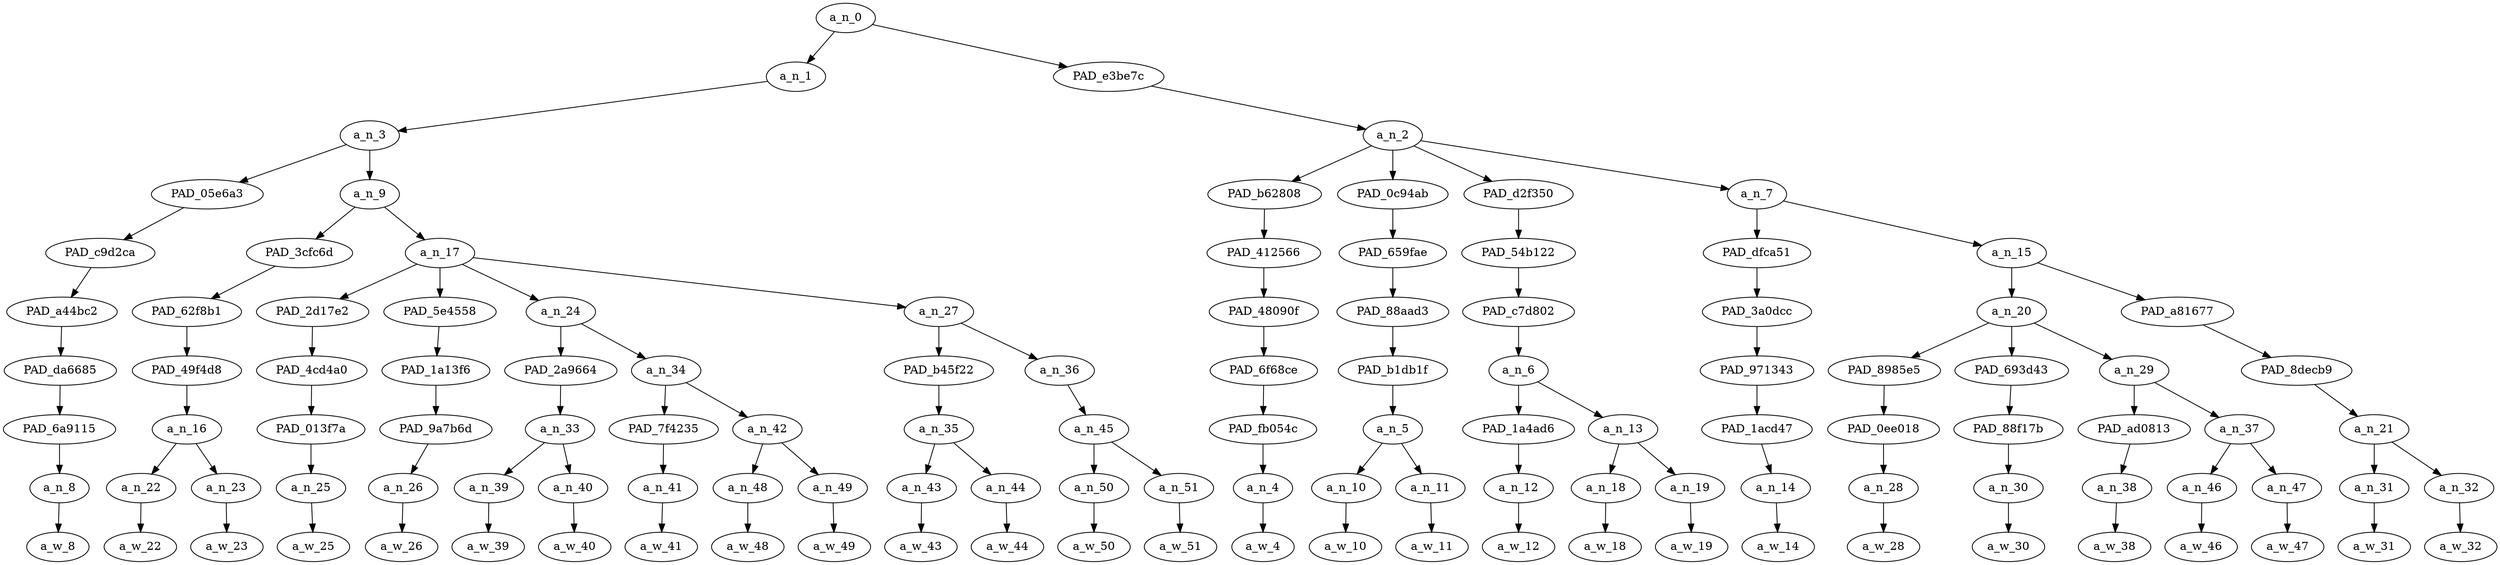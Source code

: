 strict digraph "" {
	a_n_0	[div_dir=1,
		index=0,
		level=9,
		pos="9.928385416666666,9!",
		text_span="[0, 1, 2, 3, 4, 5, 6, 7, 8, 9, 10, 11, 12, 13, 14, 15, 16, 17, 18, 19, 20, 21, 22, 23, 24, 25, 26, 27]",
		value=1.00000000];
	a_n_1	[div_dir=1,
		index=0,
		level=8,
		pos="2.4453125,8!",
		text_span="[0, 1, 2, 3, 4, 5, 6, 7, 8, 9, 10, 11, 12, 13]",
		value=0.48031154];
	a_n_0 -> a_n_1;
	PAD_e3be7c	[div_dir=1,
		index=1,
		level=8,
		pos="17.411458333333332,8!",
		text_span="[14, 15, 16, 17, 18, 19, 20, 21, 22, 23, 24, 25, 26, 27]",
		value=0.51877730];
	a_n_0 -> PAD_e3be7c;
	a_n_3	[div_dir=1,
		index=0,
		level=7,
		pos="2.4453125,7!",
		text_span="[0, 1, 2, 3, 4, 5, 6, 7, 8, 9, 10, 11, 12, 13]",
		value=0.47972824];
	a_n_1 -> a_n_3;
	PAD_05e6a3	[div_dir=1,
		index=0,
		level=6,
		pos="0.0,6!",
		text_span="[0]",
		value=0.04585034];
	a_n_3 -> PAD_05e6a3;
	a_n_9	[div_dir=1,
		index=1,
		level=6,
		pos="4.890625,6!",
		text_span="[1, 2, 3, 4, 5, 6, 7, 8, 9, 10, 11, 12, 13]",
		value=0.43329460];
	a_n_3 -> a_n_9;
	PAD_c9d2ca	[div_dir=1,
		index=0,
		level=5,
		pos="0.0,5!",
		text_span="[0]",
		value=0.04585034];
	PAD_05e6a3 -> PAD_c9d2ca;
	PAD_a44bc2	[div_dir=1,
		index=0,
		level=4,
		pos="0.0,4!",
		text_span="[0]",
		value=0.04585034];
	PAD_c9d2ca -> PAD_a44bc2;
	PAD_da6685	[div_dir=1,
		index=0,
		level=3,
		pos="0.0,3!",
		text_span="[0]",
		value=0.04585034];
	PAD_a44bc2 -> PAD_da6685;
	PAD_6a9115	[div_dir=1,
		index=0,
		level=2,
		pos="0.0,2!",
		text_span="[0]",
		value=0.04585034];
	PAD_da6685 -> PAD_6a9115;
	a_n_8	[div_dir=1,
		index=0,
		level=1,
		pos="0.0,1!",
		text_span="[0]",
		value=0.04585034];
	PAD_6a9115 -> a_n_8;
	a_w_8	[div_dir=0,
		index=0,
		level=0,
		pos="0,0!",
		text_span="[0]",
		value=join];
	a_n_8 -> a_w_8;
	PAD_3cfc6d	[div_dir=1,
		index=1,
		level=5,
		pos="1.5,5!",
		text_span="[1, 2]",
		value=0.06225052];
	a_n_9 -> PAD_3cfc6d;
	a_n_17	[div_dir=1,
		index=2,
		level=5,
		pos="8.28125,5!",
		text_span="[3, 4, 5, 6, 7, 8, 9, 10, 11, 12, 13]",
		value=0.37053541];
	a_n_9 -> a_n_17;
	PAD_62f8b1	[div_dir=1,
		index=1,
		level=4,
		pos="1.5,4!",
		text_span="[1, 2]",
		value=0.06225052];
	PAD_3cfc6d -> PAD_62f8b1;
	PAD_49f4d8	[div_dir=1,
		index=1,
		level=3,
		pos="1.5,3!",
		text_span="[1, 2]",
		value=0.06225052];
	PAD_62f8b1 -> PAD_49f4d8;
	a_n_16	[div_dir=1,
		index=1,
		level=2,
		pos="1.5,2!",
		text_span="[1, 2]",
		value=0.06225052];
	PAD_49f4d8 -> a_n_16;
	a_n_22	[div_dir=-1,
		index=1,
		level=1,
		pos="1.0,1!",
		text_span="[1]",
		value=0.02648941];
	a_n_16 -> a_n_22;
	a_n_23	[div_dir=1,
		index=2,
		level=1,
		pos="2.0,1!",
		text_span="[2]",
		value=0.03555081];
	a_n_16 -> a_n_23;
	a_w_22	[div_dir=0,
		index=1,
		level=0,
		pos="1,0!",
		text_span="[1]",
		value=the];
	a_n_22 -> a_w_22;
	a_w_23	[div_dir=0,
		index=2,
		level=0,
		pos="2,0!",
		text_span="[2]",
		value=army];
	a_n_23 -> a_w_23;
	PAD_2d17e2	[div_dir=1,
		index=3,
		level=4,
		pos="8.0,4!",
		text_span="[8]",
		value=0.01830805];
	a_n_17 -> PAD_2d17e2;
	PAD_5e4558	[div_dir=-1,
		index=4,
		level=4,
		pos="9.0,4!",
		text_span="[9]",
		value=0.01876625];
	a_n_17 -> PAD_5e4558;
	a_n_24	[div_dir=1,
		index=2,
		level=4,
		pos="4.625,4!",
		text_span="[3, 4, 5, 6, 7]",
		value=0.15540905];
	a_n_17 -> a_n_24;
	a_n_27	[div_dir=1,
		index=5,
		level=4,
		pos="11.5,4!",
		text_span="[10, 11, 12, 13]",
		value=0.17758744];
	a_n_17 -> a_n_27;
	PAD_4cd4a0	[div_dir=1,
		index=4,
		level=3,
		pos="8.0,3!",
		text_span="[8]",
		value=0.01830805];
	PAD_2d17e2 -> PAD_4cd4a0;
	PAD_013f7a	[div_dir=1,
		index=5,
		level=2,
		pos="8.0,2!",
		text_span="[8]",
		value=0.01830805];
	PAD_4cd4a0 -> PAD_013f7a;
	a_n_25	[div_dir=1,
		index=8,
		level=1,
		pos="8.0,1!",
		text_span="[8]",
		value=0.01830805];
	PAD_013f7a -> a_n_25;
	a_w_25	[div_dir=0,
		index=8,
		level=0,
		pos="8,0!",
		text_span="[8]",
		value=and];
	a_n_25 -> a_w_25;
	PAD_1a13f6	[div_dir=-1,
		index=5,
		level=3,
		pos="9.0,3!",
		text_span="[9]",
		value=0.01876625];
	PAD_5e4558 -> PAD_1a13f6;
	PAD_9a7b6d	[div_dir=-1,
		index=6,
		level=2,
		pos="9.0,2!",
		text_span="[9]",
		value=0.01876625];
	PAD_1a13f6 -> PAD_9a7b6d;
	a_n_26	[div_dir=-1,
		index=9,
		level=1,
		pos="9.0,1!",
		text_span="[9]",
		value=0.01876625];
	PAD_9a7b6d -> a_n_26;
	a_w_26	[div_dir=0,
		index=9,
		level=0,
		pos="9,0!",
		text_span="[9]",
		value=not];
	a_n_26 -> a_w_26;
	PAD_2a9664	[div_dir=1,
		index=2,
		level=3,
		pos="3.5,3!",
		text_span="[3, 4]",
		value=0.08020279];
	a_n_24 -> PAD_2a9664;
	a_n_34	[div_dir=1,
		index=3,
		level=3,
		pos="5.75,3!",
		text_span="[5, 6, 7]",
		value=0.07487869];
	a_n_24 -> a_n_34;
	a_n_33	[div_dir=1,
		index=2,
		level=2,
		pos="3.5,2!",
		text_span="[3, 4]",
		value=0.08020279];
	PAD_2a9664 -> a_n_33;
	a_n_39	[div_dir=1,
		index=3,
		level=1,
		pos="3.0,1!",
		text_span="[3]",
		value=0.03223991];
	a_n_33 -> a_n_39;
	a_n_40	[div_dir=1,
		index=4,
		level=1,
		pos="4.0,1!",
		text_span="[4]",
		value=0.04778441];
	a_n_33 -> a_n_40;
	a_w_39	[div_dir=0,
		index=3,
		level=0,
		pos="3,0!",
		text_span="[3]",
		value=andrew];
	a_n_39 -> a_w_39;
	a_w_40	[div_dir=0,
		index=4,
		level=0,
		pos="4,0!",
		text_span="[4]",
		value=torba];
	a_n_40 -> a_w_40;
	PAD_7f4235	[div_dir=1,
		index=3,
		level=2,
		pos="5.0,2!",
		text_span="[5]",
		value=0.02717787];
	a_n_34 -> PAD_7f4235;
	a_n_42	[div_dir=1,
		index=4,
		level=2,
		pos="6.5,2!",
		text_span="[6, 7]",
		value=0.04741544];
	a_n_34 -> a_n_42;
	a_n_41	[div_dir=1,
		index=5,
		level=1,
		pos="5.0,1!",
		text_span="[5]",
		value=0.02717787];
	PAD_7f4235 -> a_n_41;
	a_w_41	[div_dir=0,
		index=5,
		level=0,
		pos="5,0!",
		text_span="[5]",
		value=serve];
	a_n_41 -> a_w_41;
	a_n_48	[div_dir=1,
		index=6,
		level=1,
		pos="6.0,1!",
		text_span="[6]",
		value=0.02227485];
	a_n_42 -> a_n_48;
	a_n_49	[div_dir=1,
		index=7,
		level=1,
		pos="7.0,1!",
		text_span="[7]",
		value=0.02493634];
	a_n_42 -> a_n_49;
	a_w_48	[div_dir=0,
		index=6,
		level=0,
		pos="6,0!",
		text_span="[6]",
		value=your];
	a_n_48 -> a_w_48;
	a_w_49	[div_dir=0,
		index=7,
		level=0,
		pos="7,0!",
		text_span="[7]",
		value=country];
	a_n_49 -> a_w_49;
	PAD_b45f22	[div_dir=1,
		index=6,
		level=3,
		pos="10.5,3!",
		text_span="[10, 11]",
		value=0.05336374];
	a_n_27 -> PAD_b45f22;
	a_n_36	[div_dir=1,
		index=7,
		level=3,
		pos="12.5,3!",
		text_span="[12, 13]",
		value=0.12386320];
	a_n_27 -> a_n_36;
	a_n_35	[div_dir=1,
		index=7,
		level=2,
		pos="10.5,2!",
		text_span="[10, 11]",
		value=0.05336374];
	PAD_b45f22 -> a_n_35;
	a_n_43	[div_dir=1,
		index=10,
		level=1,
		pos="10.0,1!",
		text_span="[10]",
		value=0.02996106];
	a_n_35 -> a_n_43;
	a_n_44	[div_dir=1,
		index=11,
		level=1,
		pos="11.0,1!",
		text_span="[11]",
		value=0.02323033];
	a_n_35 -> a_n_44;
	a_w_43	[div_dir=0,
		index=10,
		level=0,
		pos="10,0!",
		text_span="[10]",
		value=jew];
	a_n_43 -> a_w_43;
	a_w_44	[div_dir=0,
		index=11,
		level=0,
		pos="11,0!",
		text_span="[11]",
		value=masters];
	a_n_44 -> a_w_44;
	a_n_45	[div_dir=1,
		index=8,
		level=2,
		pos="12.5,2!",
		text_span="[12, 13]",
		value=0.12354364];
	a_n_36 -> a_n_45;
	a_n_50	[div_dir=1,
		index=12,
		level=1,
		pos="12.0,1!",
		text_span="[12]",
		value=0.02639021];
	a_n_45 -> a_n_50;
	a_n_51	[div_dir=1,
		index=13,
		level=1,
		pos="13.0,1!",
		text_span="[13]",
		value=0.09683387];
	a_n_45 -> a_n_51;
	a_w_50	[div_dir=0,
		index=12,
		level=0,
		pos="12,0!",
		text_span="[12]",
		value=you];
	a_n_50 -> a_w_50;
	a_w_51	[div_dir=0,
		index=13,
		level=0,
		pos="13,0!",
		text_span="[13]",
		value=faggot];
	a_n_51 -> a_w_51;
	a_n_2	[div_dir=1,
		index=1,
		level=7,
		pos="17.411458333333332,7!",
		text_span="[14, 15, 16, 17, 18, 19, 20, 21, 22, 23, 24, 25, 26, 27]",
		value=0.51877730];
	PAD_e3be7c -> a_n_2;
	PAD_b62808	[div_dir=1,
		index=2,
		level=6,
		pos="14.0,6!",
		text_span="[14]",
		value=0.03350796];
	a_n_2 -> PAD_b62808;
	PAD_0c94ab	[div_dir=1,
		index=3,
		level=6,
		pos="15.5,6!",
		text_span="[15, 16]",
		value=0.06100999];
	a_n_2 -> PAD_0c94ab;
	PAD_d2f350	[div_dir=1,
		index=4,
		level=6,
		pos="17.75,6!",
		text_span="[17, 18, 19]",
		value=0.07052558];
	a_n_2 -> PAD_d2f350;
	a_n_7	[div_dir=1,
		index=5,
		level=6,
		pos="22.395833333333332,6!",
		text_span="[20, 21, 22, 23, 24, 25, 26, 27]",
		value=0.35302435];
	a_n_2 -> a_n_7;
	PAD_412566	[div_dir=1,
		index=3,
		level=5,
		pos="14.0,5!",
		text_span="[14]",
		value=0.03350796];
	PAD_b62808 -> PAD_412566;
	PAD_48090f	[div_dir=1,
		index=6,
		level=4,
		pos="14.0,4!",
		text_span="[14]",
		value=0.03350796];
	PAD_412566 -> PAD_48090f;
	PAD_6f68ce	[div_dir=1,
		index=8,
		level=3,
		pos="14.0,3!",
		text_span="[14]",
		value=0.03350796];
	PAD_48090f -> PAD_6f68ce;
	PAD_fb054c	[div_dir=1,
		index=9,
		level=2,
		pos="14.0,2!",
		text_span="[14]",
		value=0.03350796];
	PAD_6f68ce -> PAD_fb054c;
	a_n_4	[div_dir=1,
		index=14,
		level=1,
		pos="14.0,1!",
		text_span="[14]",
		value=0.03350796];
	PAD_fb054c -> a_n_4;
	a_w_4	[div_dir=0,
		index=14,
		level=0,
		pos="14,0!",
		text_span="[14]",
		value=defend];
	a_n_4 -> a_w_4;
	PAD_659fae	[div_dir=1,
		index=4,
		level=5,
		pos="15.5,5!",
		text_span="[15, 16]",
		value=0.06100999];
	PAD_0c94ab -> PAD_659fae;
	PAD_88aad3	[div_dir=1,
		index=7,
		level=4,
		pos="15.5,4!",
		text_span="[15, 16]",
		value=0.06100999];
	PAD_659fae -> PAD_88aad3;
	PAD_b1db1f	[div_dir=1,
		index=9,
		level=3,
		pos="15.5,3!",
		text_span="[15, 16]",
		value=0.06100999];
	PAD_88aad3 -> PAD_b1db1f;
	a_n_5	[div_dir=1,
		index=10,
		level=2,
		pos="15.5,2!",
		text_span="[15, 16]",
		value=0.06100999];
	PAD_b1db1f -> a_n_5;
	a_n_10	[div_dir=1,
		index=15,
		level=1,
		pos="15.0,1!",
		text_span="[15]",
		value=0.02757937];
	a_n_5 -> a_n_10;
	a_n_11	[div_dir=1,
		index=16,
		level=1,
		pos="16.0,1!",
		text_span="[16]",
		value=0.03334622];
	a_n_5 -> a_n_11;
	a_w_10	[div_dir=0,
		index=15,
		level=0,
		pos="15,0!",
		text_span="[15]",
		value=free];
	a_n_10 -> a_w_10;
	a_w_11	[div_dir=0,
		index=16,
		level=0,
		pos="16,0!",
		text_span="[16]",
		value=speech];
	a_n_11 -> a_w_11;
	PAD_54b122	[div_dir=1,
		index=5,
		level=5,
		pos="17.75,5!",
		text_span="[17, 18, 19]",
		value=0.07052558];
	PAD_d2f350 -> PAD_54b122;
	PAD_c7d802	[div_dir=1,
		index=8,
		level=4,
		pos="17.75,4!",
		text_span="[17, 18, 19]",
		value=0.07052558];
	PAD_54b122 -> PAD_c7d802;
	a_n_6	[div_dir=1,
		index=10,
		level=3,
		pos="17.75,3!",
		text_span="[17, 18, 19]",
		value=0.07052558];
	PAD_c7d802 -> a_n_6;
	PAD_1a4ad6	[div_dir=1,
		index=11,
		level=2,
		pos="17.0,2!",
		text_span="[17]",
		value=0.02257642];
	a_n_6 -> PAD_1a4ad6;
	a_n_13	[div_dir=1,
		index=12,
		level=2,
		pos="18.5,2!",
		text_span="[18, 19]",
		value=0.04789356];
	a_n_6 -> a_n_13;
	a_n_12	[div_dir=1,
		index=17,
		level=1,
		pos="17.0,1!",
		text_span="[17]",
		value=0.02257642];
	PAD_1a4ad6 -> a_n_12;
	a_w_12	[div_dir=0,
		index=17,
		level=0,
		pos="17,0!",
		text_span="[17]",
		value=with];
	a_n_12 -> a_w_12;
	a_n_18	[div_dir=1,
		index=18,
		level=1,
		pos="18.0,1!",
		text_span="[18]",
		value=0.02287280];
	a_n_13 -> a_n_18;
	a_n_19	[div_dir=1,
		index=19,
		level=1,
		pos="19.0,1!",
		text_span="[19]",
		value=0.02497285];
	a_n_13 -> a_n_19;
	a_w_18	[div_dir=0,
		index=18,
		level=0,
		pos="18,0!",
		text_span="[18]",
		value=your1];
	a_n_18 -> a_w_18;
	a_w_19	[div_dir=0,
		index=19,
		level=0,
		pos="19,0!",
		text_span="[19]",
		value=life];
	a_n_19 -> a_w_19;
	PAD_dfca51	[div_dir=1,
		index=6,
		level=5,
		pos="20.0,5!",
		text_span="[20]",
		value=0.02437384];
	a_n_7 -> PAD_dfca51;
	a_n_15	[div_dir=1,
		index=7,
		level=5,
		pos="24.791666666666664,5!",
		text_span="[21, 22, 23, 24, 25, 26, 27]",
		value=0.32787848];
	a_n_7 -> a_n_15;
	PAD_3a0dcc	[div_dir=1,
		index=9,
		level=4,
		pos="20.0,4!",
		text_span="[20]",
		value=0.02437384];
	PAD_dfca51 -> PAD_3a0dcc;
	PAD_971343	[div_dir=1,
		index=11,
		level=3,
		pos="20.0,3!",
		text_span="[20]",
		value=0.02437384];
	PAD_3a0dcc -> PAD_971343;
	PAD_1acd47	[div_dir=1,
		index=13,
		level=2,
		pos="20.0,2!",
		text_span="[20]",
		value=0.02437384];
	PAD_971343 -> PAD_1acd47;
	a_n_14	[div_dir=1,
		index=20,
		level=1,
		pos="20.0,1!",
		text_span="[20]",
		value=0.02437384];
	PAD_1acd47 -> a_n_14;
	a_w_14	[div_dir=0,
		index=20,
		level=0,
		pos="20,0!",
		text_span="[20]",
		value=not1];
	a_n_14 -> a_w_14;
	a_n_20	[div_dir=1,
		index=10,
		level=4,
		pos="23.083333333333332,4!",
		text_span="[21, 22, 23, 24, 25]",
		value=0.26270113];
	a_n_15 -> a_n_20;
	PAD_a81677	[div_dir=1,
		index=11,
		level=4,
		pos="26.5,4!",
		text_span="[26, 27]",
		value=0.06437647];
	a_n_15 -> PAD_a81677;
	PAD_8985e5	[div_dir=1,
		index=12,
		level=3,
		pos="21.0,3!",
		text_span="[21]",
		value=0.03213654];
	a_n_20 -> PAD_8985e5;
	PAD_693d43	[div_dir=1,
		index=14,
		level=3,
		pos="25.0,3!",
		text_span="[25]",
		value=0.02881046];
	a_n_20 -> PAD_693d43;
	a_n_29	[div_dir=1,
		index=13,
		level=3,
		pos="23.25,3!",
		text_span="[22, 23, 24]",
		value=0.20095158];
	a_n_20 -> a_n_29;
	PAD_0ee018	[div_dir=1,
		index=14,
		level=2,
		pos="21.0,2!",
		text_span="[21]",
		value=0.03213654];
	PAD_8985e5 -> PAD_0ee018;
	a_n_28	[div_dir=1,
		index=21,
		level=1,
		pos="21.0,1!",
		text_span="[21]",
		value=0.03213654];
	PAD_0ee018 -> a_n_28;
	a_w_28	[div_dir=0,
		index=21,
		level=0,
		pos="21,0!",
		text_span="[21]",
		value=your2];
	a_n_28 -> a_w_28;
	PAD_88f17b	[div_dir=1,
		index=17,
		level=2,
		pos="25.0,2!",
		text_span="[25]",
		value=0.02881046];
	PAD_693d43 -> PAD_88f17b;
	a_n_30	[div_dir=1,
		index=25,
		level=1,
		pos="25.0,1!",
		text_span="[25]",
		value=0.02881046];
	PAD_88f17b -> a_n_30;
	a_w_30	[div_dir=0,
		index=25,
		level=0,
		pos="25,0!",
		text_span="[25]",
		value=piece];
	a_n_30 -> a_w_30;
	PAD_ad0813	[div_dir=1,
		index=16,
		level=2,
		pos="24.0,2!",
		text_span="[24]",
		value=0.03964131];
	a_n_29 -> PAD_ad0813;
	a_n_37	[div_dir=1,
		index=15,
		level=2,
		pos="22.5,2!",
		text_span="[22, 23]",
		value=0.16052137];
	a_n_29 -> a_n_37;
	a_n_38	[div_dir=1,
		index=24,
		level=1,
		pos="24.0,1!",
		text_span="[24]",
		value=0.03964131];
	PAD_ad0813 -> a_n_38;
	a_w_38	[div_dir=0,
		index=24,
		level=0,
		pos="24,0!",
		text_span="[24]",
		value=loving];
	a_n_38 -> a_w_38;
	a_n_46	[div_dir=-1,
		index=22,
		level=1,
		pos="22.0,1!",
		text_span="[22]",
		value=0.04939302];
	a_n_37 -> a_n_46;
	a_n_47	[div_dir=1,
		index=23,
		level=1,
		pos="23.0,1!",
		text_span="[23]",
		value=0.11042215];
	a_n_37 -> a_n_47;
	a_w_46	[div_dir=0,
		index=22,
		level=0,
		pos="22,0!",
		text_span="[22]",
		value=wallet];
	a_n_46 -> a_w_46;
	a_w_47	[div_dir=0,
		index=23,
		level=0,
		pos="23,0!",
		text_span="[23]",
		value=kike];
	a_n_47 -> a_w_47;
	PAD_8decb9	[div_dir=1,
		index=15,
		level=3,
		pos="26.5,3!",
		text_span="[26, 27]",
		value=0.06437647];
	PAD_a81677 -> PAD_8decb9;
	a_n_21	[div_dir=1,
		index=18,
		level=2,
		pos="26.5,2!",
		text_span="[26, 27]",
		value=0.06437647];
	PAD_8decb9 -> a_n_21;
	a_n_31	[div_dir=1,
		index=26,
		level=1,
		pos="26.0,1!",
		text_span="[26]",
		value=0.02619109];
	a_n_21 -> a_n_31;
	a_n_32	[div_dir=1,
		index=27,
		level=1,
		pos="27.0,1!",
		text_span="[27]",
		value=0.03797798];
	a_n_21 -> a_n_32;
	a_w_31	[div_dir=0,
		index=26,
		level=0,
		pos="26,0!",
		text_span="[26]",
		value=of];
	a_n_31 -> a_w_31;
	a_w_32	[div_dir=0,
		index=27,
		level=0,
		pos="27,0!",
		text_span="[27]",
		value=fuck];
	a_n_32 -> a_w_32;
}
